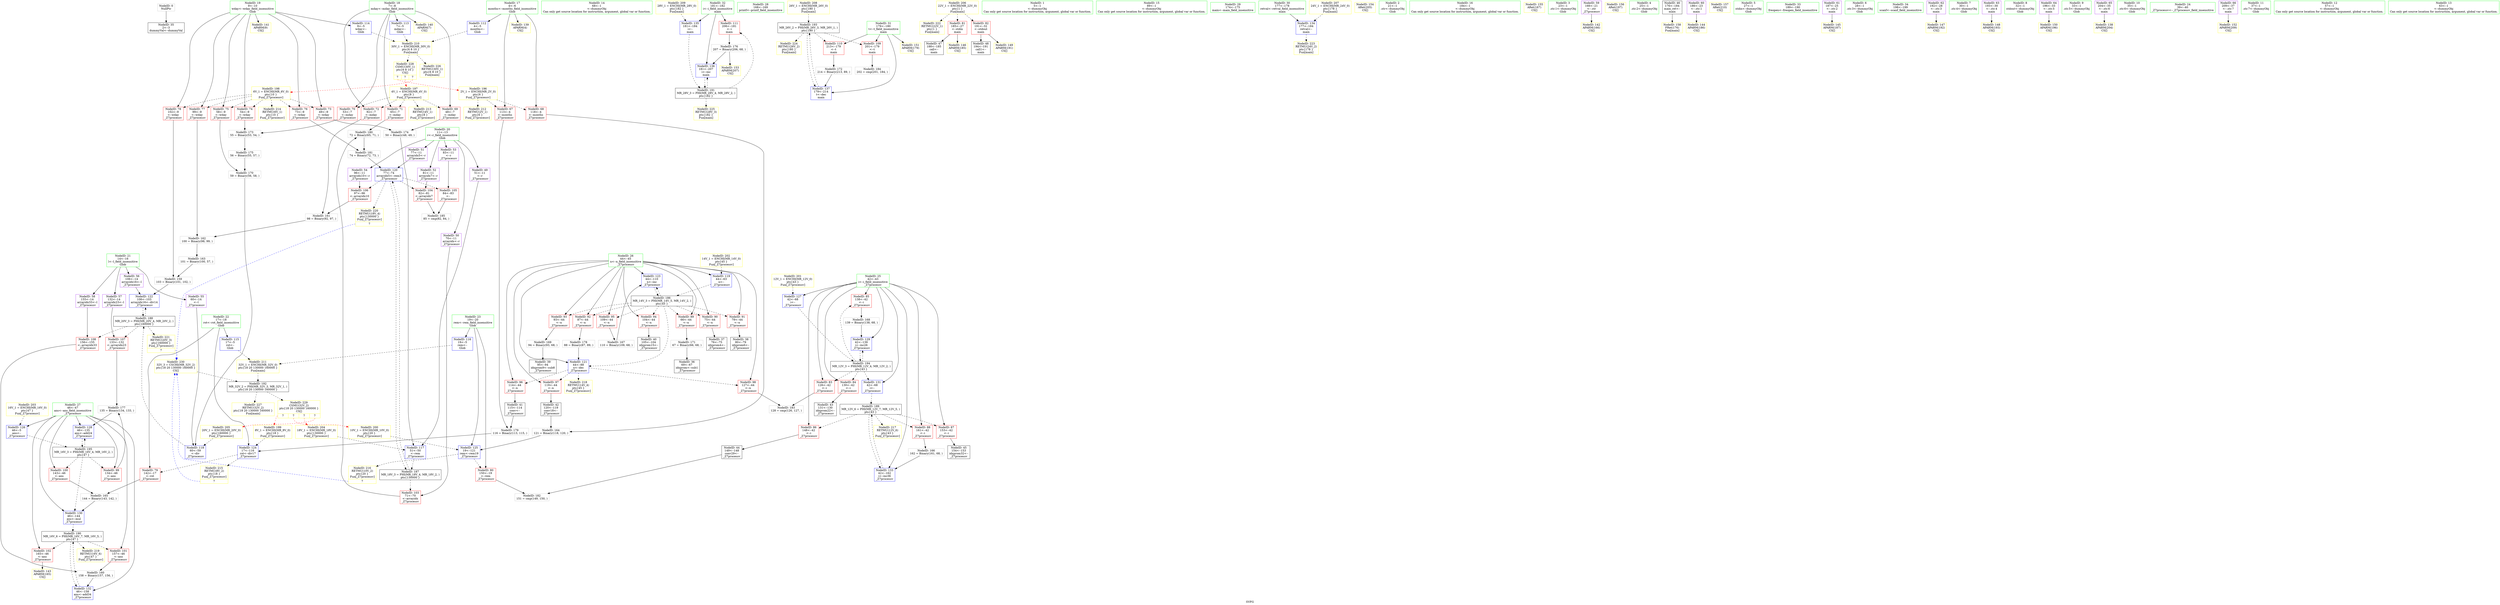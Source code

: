 digraph "SVFG" {
	label="SVFG";

	Node0x56177e58b980 [shape=record,color=grey,label="{NodeID: 0\nNullPtr}"];
	Node0x56177e58b980 -> Node0x56177e5a27a0[style=solid];
	Node0x56177e5acc30 [shape=record,color=grey,label="{NodeID: 180\n72 = Binary(65, 71, )\n}"];
	Node0x56177e5acc30 -> Node0x56177e5acdb0[style=solid];
	Node0x56177e5a3330 [shape=record,color=red,label="{NodeID: 97\n119\<--44\n\<--n\n_Z7processv\n}"];
	Node0x56177e5a3330 -> Node0x56177e5a2d80[style=solid];
	Node0x56177e5a13c0 [shape=record,color=green,label="{NodeID: 14\n68\<--1\n\<--dummyObj\nCan only get source location for instruction, argument, global var or function.}"];
	Node0x56177e5a77f0 [shape=record,color=black,label="{NodeID: 194\nMR_12V_3 = PHI(MR_12V_4, MR_12V_2, )\npts\{43 \}\n}"];
	Node0x56177e5a77f0 -> Node0x56177e5a5ef0[style=dashed];
	Node0x56177e5a77f0 -> Node0x56177e5a5fc0[style=dashed];
	Node0x56177e5a77f0 -> Node0x56177e5a6090[style=dashed];
	Node0x56177e5a77f0 -> Node0x56177e5a9560[style=dashed];
	Node0x56177e5a77f0 -> Node0x56177e5a9700[style=dashed];
	Node0x56177e5a3e90 [shape=record,color=red,label="{NodeID: 111\n206\<--181\n\<--i\nmain\n}"];
	Node0x56177e5a3e90 -> Node0x56177e5ac630[style=solid];
	Node0x56177e5a2130 [shape=record,color=green,label="{NodeID: 28\n168\<--169\nprintf\<--printf_field_insensitive\n}"];
	Node0x56177e5b9190 [shape=record,color=yellow,style=double,label="{NodeID: 208\n26V_1 = ENCHI(MR_26V_0)\npts\{180 \}\nFun[main]}"];
	Node0x56177e5b9190 -> Node0x56177e5a72f0[style=dashed];
	Node0x56177e5a9220 [shape=record,color=blue,label="{NodeID: 125\n19\<--121\nrem\<--rem19\n_Z7processv\n}"];
	Node0x56177e5a9220 -> Node0x56177e5a5c80[style=dashed];
	Node0x56177e5a9220 -> Node0x56177e5ba330[style=dashed];
	Node0x56177e5a2d80 [shape=record,color=black,label="{NodeID: 42\n120\<--119\nconv18\<--\n_Z7processv\n}"];
	Node0x56177e5a2d80 -> Node0x56177e5ab430[style=solid];
	Node0x56177e5ba870 [shape=record,color=yellow,style=double,label="{NodeID: 222\nRETMU(22V_1)\npts\{1 \}\nFun[main]}"];
	Node0x56177e5a9d80 [shape=record,color=yellow,style=double,label="{NodeID: 139\nAPARM(4)\nCS[]}"];
	Node0x56177e5a4900 [shape=record,color=purple,label="{NodeID: 56\n106\<--14\narrayidx16\<--l\n_Z7processv\n}"];
	Node0x56177e5a4900 -> Node0x56177e5a8fb0[style=solid];
	Node0x56177e5aa8e0 [shape=record,color=yellow,style=double,label="{NodeID: 153\nAPARM(207)\nCS[]}"];
	Node0x56177e5a5460 [shape=record,color=red,label="{NodeID: 70\n53\<--7\n\<--mday\n_Z7processv\n}"];
	Node0x56177e5a5460 -> Node0x56177e5ac1b0[style=solid];
	Node0x56177e5ab8b0 [shape=record,color=grey,label="{NodeID: 167\n110 = Binary(109, 68, )\n}"];
	Node0x56177e5ab8b0 -> Node0x56177e5a9080[style=solid];
	Node0x56177e5a5fc0 [shape=record,color=red,label="{NodeID: 84\n130\<--42\n\<--i\n_Z7processv\n}"];
	Node0x56177e5a5fc0 -> Node0x56177e5a2e50[style=solid];
	Node0x56177e5a0140 [shape=record,color=green,label="{NodeID: 1\n5\<--1\n\<--dummyObj\nCan only get source location for instruction, argument, global var or function.}"];
	Node0x56177e5acdb0 [shape=record,color=grey,label="{NodeID: 181\n74 = Binary(72, 73, )\n}"];
	Node0x56177e5acdb0 -> Node0x56177e5a8e10[style=solid];
	Node0x56177e5a3400 [shape=record,color=red,label="{NodeID: 98\n127\<--44\n\<--n\n_Z7processv\n}"];
	Node0x56177e5a3400 -> Node0x56177e5ad0b0[style=solid];
	Node0x56177e5a14c0 [shape=record,color=green,label="{NodeID: 15\n89\<--1\n\<--dummyObj\nCan only get source location for instruction, argument, global var or function.}"];
	Node0x56177e5b7830 [shape=record,color=black,label="{NodeID: 195\nMR_16V_3 = PHI(MR_16V_4, MR_16V_2, )\npts\{47 \}\n}"];
	Node0x56177e5b7830 -> Node0x56177e5a34d0[style=dashed];
	Node0x56177e5b7830 -> Node0x56177e5a35a0[style=dashed];
	Node0x56177e5b7830 -> Node0x56177e5a9490[style=dashed];
	Node0x56177e5b7830 -> Node0x56177e5a9630[style=dashed];
	Node0x56177e5a3f60 [shape=record,color=blue,label="{NodeID: 112\n4\<--5\nmonths\<--\nGlob }"];
	Node0x56177e5a3f60 -> Node0x56177e5b9350[style=dashed];
	Node0x56177e5a2230 [shape=record,color=green,label="{NodeID: 29\n174\<--175\nmain\<--main_field_insensitive\n}"];
	Node0x56177e5b9270 [shape=record,color=yellow,style=double,label="{NodeID: 209\n28V_1 = ENCHI(MR_28V_0)\npts\{182 \}\nFun[main]}"];
	Node0x56177e5b9270 -> Node0x56177e5a9a40[style=dashed];
	Node0x56177e5a92f0 [shape=record,color=blue,label="{NodeID: 126\n46\<--5\nans\<--\n_Z7processv\n}"];
	Node0x56177e5a92f0 -> Node0x56177e5b7830[style=dashed];
	Node0x56177e5a2e50 [shape=record,color=black,label="{NodeID: 43\n131\<--130\nidxprom22\<--\n_Z7processv\n}"];
	Node0x56177e5ba980 [shape=record,color=yellow,style=double,label="{NodeID: 223\nRETMU(24V_2)\npts\{178 \}\nFun[main]}"];
	Node0x56177e5a9e50 [shape=record,color=yellow,style=double,label="{NodeID: 140\nAPARM(7)\nCS[]}"];
	Node0x56177e5a49d0 [shape=record,color=purple,label="{NodeID: 57\n132\<--14\narrayidx23\<--l\n_Z7processv\n}"];
	Node0x56177e5a49d0 -> Node0x56177e5a3b50[style=solid];
	Node0x56177e5aa9b0 [shape=record,color=yellow,style=double,label="{NodeID: 154\nARet(205)\nCS[]}"];
	Node0x56177e5a5530 [shape=record,color=red,label="{NodeID: 71\n65\<--7\n\<--mday\n_Z7processv\n}"];
	Node0x56177e5a5530 -> Node0x56177e5acc30[style=solid];
	Node0x56177e5aba30 [shape=record,color=grey,label="{NodeID: 168\n139 = Binary(138, 68, )\n}"];
	Node0x56177e5aba30 -> Node0x56177e5a9560[style=solid];
	Node0x56177e5a6090 [shape=record,color=red,label="{NodeID: 85\n138\<--42\n\<--i\n_Z7processv\n}"];
	Node0x56177e5a6090 -> Node0x56177e5aba30[style=solid];
	Node0x56177e5a01d0 [shape=record,color=green,label="{NodeID: 2\n21\<--1\n.str\<--dummyObj\nGlob }"];
	Node0x56177e5acf30 [shape=record,color=grey,label="{NodeID: 182\n151 = cmp(149, 150, )\n}"];
	Node0x56177e5a34d0 [shape=record,color=red,label="{NodeID: 99\n134\<--46\n\<--ans\n_Z7processv\n}"];
	Node0x56177e5a34d0 -> Node0x56177e5ac7b0[style=solid];
	Node0x56177e5a15c0 [shape=record,color=green,label="{NodeID: 16\n184\<--1\n\<--dummyObj\nCan only get source location for instruction, argument, global var or function.}"];
	Node0x56177e5b7d00 [shape=record,color=yellow,style=double,label="{NodeID: 196\n2V_1 = ENCHI(MR_2V_0)\npts\{6 \}\nFun[_Z7processv]}"];
	Node0x56177e5b7d00 -> Node0x56177e5a51f0[style=dashed];
	Node0x56177e5b7d00 -> Node0x56177e5a52c0[style=dashed];
	Node0x56177e5b7d00 -> Node0x56177e5b9570[style=dashed];
	Node0x56177e5a4060 [shape=record,color=blue,label="{NodeID: 113\n7\<--5\nmday\<--\nGlob }"];
	Node0x56177e5a4060 -> Node0x56177e5b9350[style=dashed];
	Node0x56177e5a2330 [shape=record,color=green,label="{NodeID: 30\n177\<--178\nretval\<--retval_field_insensitive\nmain\n}"];
	Node0x56177e5a2330 -> Node0x56177e5a9970[style=solid];
	Node0x56177e5b9350 [shape=record,color=yellow,style=double,label="{NodeID: 210\n30V_1 = ENCHI(MR_30V_0)\npts\{6 8 10 \}\nFun[main]}"];
	Node0x56177e5b9350 -> Node0x56177e5bac20[style=dashed];
	Node0x56177e5b9350 -> Node0x56177e5bae40[style=dashed];
	Node0x56177e5a93c0 [shape=record,color=blue,label="{NodeID: 127\n42\<--68\ni\<--\n_Z7processv\n}"];
	Node0x56177e5a93c0 -> Node0x56177e5a77f0[style=dashed];
	Node0x56177e5a2f20 [shape=record,color=black,label="{NodeID: 44\n149\<--148\nconv29\<--\n_Z7processv\n}"];
	Node0x56177e5a2f20 -> Node0x56177e5acf30[style=solid];
	Node0x56177e5baa60 [shape=record,color=yellow,style=double,label="{NodeID: 224\nRETMU(26V_2)\npts\{180 \}\nFun[main]}"];
	Node0x56177e5a9f20 [shape=record,color=yellow,style=double,label="{NodeID: 141\nAPARM(9)\nCS[]}"];
	Node0x56177e5a4aa0 [shape=record,color=purple,label="{NodeID: 58\n155\<--14\narrayidx33\<--l\n_Z7processv\n}"];
	Node0x56177e5a4aa0 -> Node0x56177e5a3c20[style=solid];
	Node0x56177e5aaa40 [shape=record,color=yellow,style=double,label="{NodeID: 155\nARet(167)\nCS[]}"];
	Node0x56177e5a5600 [shape=record,color=red,label="{NodeID: 72\n92\<--7\n\<--mday\n_Z7processv\n}"];
	Node0x56177e5a5600 -> Node0x56177e5aafb0[style=solid];
	Node0x56177e5abbb0 [shape=record,color=grey,label="{NodeID: 169\n94 = Binary(93, 68, )\n}"];
	Node0x56177e5abbb0 -> Node0x56177e5a2b10[style=solid];
	Node0x56177e5a6160 [shape=record,color=red,label="{NodeID: 86\n148\<--42\n\<--i\n_Z7processv\n}"];
	Node0x56177e5a6160 -> Node0x56177e5a2f20[style=solid];
	Node0x56177e5a0480 [shape=record,color=green,label="{NodeID: 3\n23\<--1\n.str.1\<--dummyObj\nGlob }"];
	Node0x56177e5ad0b0 [shape=record,color=grey,label="{NodeID: 183\n128 = cmp(126, 127, )\n}"];
	Node0x56177e5a35a0 [shape=record,color=red,label="{NodeID: 100\n143\<--46\n\<--ans\n_Z7processv\n}"];
	Node0x56177e5a35a0 -> Node0x56177e5ab5b0[style=solid];
	Node0x56177e5a16c0 [shape=record,color=green,label="{NodeID: 17\n4\<--6\nmonths\<--months_field_insensitive\nGlob }"];
	Node0x56177e5a16c0 -> Node0x56177e5a51f0[style=solid];
	Node0x56177e5a16c0 -> Node0x56177e5a52c0[style=solid];
	Node0x56177e5a16c0 -> Node0x56177e5a3f60[style=solid];
	Node0x56177e5a16c0 -> Node0x56177e5a9d80[style=solid];
	Node0x56177e5b87c0 [shape=record,color=yellow,style=double,label="{NodeID: 197\n4V_1 = ENCHI(MR_4V_0)\npts\{8 \}\nFun[_Z7processv]}"];
	Node0x56177e5b87c0 -> Node0x56177e5a5390[style=dashed];
	Node0x56177e5b87c0 -> Node0x56177e5a5460[style=dashed];
	Node0x56177e5b87c0 -> Node0x56177e5a5530[style=dashed];
	Node0x56177e5b87c0 -> Node0x56177e5a5600[style=dashed];
	Node0x56177e5b87c0 -> Node0x56177e5ba090[style=dashed];
	Node0x56177e5a4160 [shape=record,color=blue,label="{NodeID: 114\n9\<--5\nwday\<--\nGlob }"];
	Node0x56177e5a4160 -> Node0x56177e5b9350[style=dashed];
	Node0x56177e5a2400 [shape=record,color=green,label="{NodeID: 31\n179\<--180\nt\<--t_field_insensitive\nmain\n}"];
	Node0x56177e5a2400 -> Node0x56177e5a3cf0[style=solid];
	Node0x56177e5a2400 -> Node0x56177e5a3dc0[style=solid];
	Node0x56177e5a2400 -> Node0x56177e5a9be0[style=solid];
	Node0x56177e5a2400 -> Node0x56177e5aa740[style=solid];
	Node0x56177e5b9430 [shape=record,color=yellow,style=double,label="{NodeID: 211\n32V_1 = ENCHI(MR_32V_0)\npts\{18 20 130000 160000 \}\nFun[main]}"];
	Node0x56177e5b9430 -> Node0x56177e5a6d90[style=dashed];
	Node0x56177e5a9490 [shape=record,color=blue,label="{NodeID: 128\n46\<--135\nans\<--add24\n_Z7processv\n}"];
	Node0x56177e5a9490 -> Node0x56177e5b7830[style=dashed];
	Node0x56177e5a2ff0 [shape=record,color=black,label="{NodeID: 45\n154\<--153\nidxprom32\<--\n_Z7processv\n}"];
	Node0x56177e5bab40 [shape=record,color=yellow,style=double,label="{NodeID: 225\nRETMU(28V_3)\npts\{182 \}\nFun[main]}"];
	Node0x56177e5a9ff0 [shape=record,color=yellow,style=double,label="{NodeID: 142\nAPARM(166)\nCS[]}"];
	Node0x56177e5a4b70 [shape=record,color=purple,label="{NodeID: 59\n166\<--21\n\<--.str\n_Z7processv\n}"];
	Node0x56177e5a4b70 -> Node0x56177e5a9ff0[style=solid];
	Node0x56177e5aaad0 [shape=record,color=yellow,style=double,label="{NodeID: 156\nARet(197)\nCS[]}"];
	Node0x56177e5a56d0 [shape=record,color=red,label="{NodeID: 73\n49\<--9\n\<--wday\n_Z7processv\n}"];
	Node0x56177e5a56d0 -> Node0x56177e5ac330[style=solid];
	Node0x56177e5abd30 [shape=record,color=grey,label="{NodeID: 170\n59 = Binary(56, 58, )\n}"];
	Node0x56177e5abd30 -> Node0x56177e5a8c70[style=solid];
	Node0x56177e5a6230 [shape=record,color=red,label="{NodeID: 87\n153\<--42\n\<--i\n_Z7processv\n}"];
	Node0x56177e5a6230 -> Node0x56177e5a2ff0[style=solid];
	Node0x56177e5a0510 [shape=record,color=green,label="{NodeID: 4\n25\<--1\n.str.2\<--dummyObj\nGlob }"];
	Node0x56177e5ad230 [shape=record,color=grey,label="{NodeID: 184\n202 = cmp(201, 184, )\n}"];
	Node0x56177e5a3670 [shape=record,color=red,label="{NodeID: 101\n157\<--46\n\<--ans\n_Z7processv\n}"];
	Node0x56177e5a3670 -> Node0x56177e5aae30[style=solid];
	Node0x56177e5a17c0 [shape=record,color=green,label="{NodeID: 18\n7\<--8\nmday\<--mday_field_insensitive\nGlob }"];
	Node0x56177e5a17c0 -> Node0x56177e5a5390[style=solid];
	Node0x56177e5a17c0 -> Node0x56177e5a5460[style=solid];
	Node0x56177e5a17c0 -> Node0x56177e5a5530[style=solid];
	Node0x56177e5a17c0 -> Node0x56177e5a5600[style=solid];
	Node0x56177e5a17c0 -> Node0x56177e5a4060[style=solid];
	Node0x56177e5a17c0 -> Node0x56177e5a9e50[style=solid];
	Node0x56177e5b88a0 [shape=record,color=yellow,style=double,label="{NodeID: 198\n6V_1 = ENCHI(MR_6V_0)\npts\{10 \}\nFun[_Z7processv]}"];
	Node0x56177e5b88a0 -> Node0x56177e5a56d0[style=dashed];
	Node0x56177e5b88a0 -> Node0x56177e5a57a0[style=dashed];
	Node0x56177e5b88a0 -> Node0x56177e5a5870[style=dashed];
	Node0x56177e5b88a0 -> Node0x56177e5a5940[style=dashed];
	Node0x56177e5b88a0 -> Node0x56177e5a5a10[style=dashed];
	Node0x56177e5b88a0 -> Node0x56177e5a5ae0[style=dashed];
	Node0x56177e5b88a0 -> Node0x56177e5ba170[style=dashed];
	Node0x56177e5a89a0 [shape=record,color=blue,label="{NodeID: 115\n17\<--5\nrot\<--\nGlob }"];
	Node0x56177e5a89a0 -> Node0x56177e5b9430[style=dashed];
	Node0x56177e5a24d0 [shape=record,color=green,label="{NodeID: 32\n181\<--182\ni\<--i_field_insensitive\nmain\n}"];
	Node0x56177e5a24d0 -> Node0x56177e5a3e90[style=solid];
	Node0x56177e5a24d0 -> Node0x56177e5a9a40[style=solid];
	Node0x56177e5a24d0 -> Node0x56177e5a9b10[style=solid];
	Node0x56177e5b9570 [shape=record,color=yellow,style=double,label="{NodeID: 212\nRETMU(2V_1)\npts\{6 \}\nFun[_Z7processv]}"];
	Node0x56177e5a9560 [shape=record,color=blue,label="{NodeID: 129\n42\<--139\ni\<--inc26\n_Z7processv\n}"];
	Node0x56177e5a9560 -> Node0x56177e5a77f0[style=dashed];
	Node0x56177e5a30c0 [shape=record,color=black,label="{NodeID: 46\n176\<--184\nmain_ret\<--\nmain\n}"];
	Node0x56177e5a30c0 -> Node0x56177e5aabf0[style=solid];
	Node0x56177e5bac20 [shape=record,color=yellow,style=double,label="{NodeID: 226\nRETMU(30V_1)\npts\{6 8 10 \}\nFun[main]}"];
	Node0x56177e5aa0c0 [shape=record,color=yellow,style=double,label="{NodeID: 143\nAPARM(165)\nCS[]}"];
	Node0x56177e5a4c40 [shape=record,color=purple,label="{NodeID: 60\n186\<--23\n\<--.str.1\nmain\n}"];
	Node0x56177e5a4c40 -> Node0x56177e5aa190[style=solid];
	Node0x56177e5aab60 [shape=record,color=yellow,style=double,label="{NodeID: 157\nARet(210)\nCS[]}"];
	Node0x56177e5a57a0 [shape=record,color=red,label="{NodeID: 74\n54\<--9\n\<--wday\n_Z7processv\n}"];
	Node0x56177e5a57a0 -> Node0x56177e5ac1b0[style=solid];
	Node0x56177e5abeb0 [shape=record,color=grey,label="{NodeID: 171\n67 = Binary(66, 68, )\n}"];
	Node0x56177e5abeb0 -> Node0x56177e5a28a0[style=solid];
	Node0x56177e5a6300 [shape=record,color=red,label="{NodeID: 88\n161\<--42\n\<--i\n_Z7processv\n}"];
	Node0x56177e5a6300 -> Node0x56177e5ab730[style=solid];
	Node0x56177e5a05a0 [shape=record,color=green,label="{NodeID: 5\n27\<--1\nstdin\<--dummyObj\nGlob }"];
	Node0x56177e5ad3b0 [shape=record,color=grey,label="{NodeID: 185\n85 = cmp(82, 84, )\n}"];
	Node0x56177e5a3740 [shape=record,color=red,label="{NodeID: 102\n165\<--46\n\<--ans\n_Z7processv\n}"];
	Node0x56177e5a3740 -> Node0x56177e5aa0c0[style=solid];
	Node0x56177e5a18c0 [shape=record,color=green,label="{NodeID: 19\n9\<--10\nwday\<--wday_field_insensitive\nGlob }"];
	Node0x56177e5a18c0 -> Node0x56177e5a56d0[style=solid];
	Node0x56177e5a18c0 -> Node0x56177e5a57a0[style=solid];
	Node0x56177e5a18c0 -> Node0x56177e5a5870[style=solid];
	Node0x56177e5a18c0 -> Node0x56177e5a5940[style=solid];
	Node0x56177e5a18c0 -> Node0x56177e5a5a10[style=solid];
	Node0x56177e5a18c0 -> Node0x56177e5a5ae0[style=solid];
	Node0x56177e5a18c0 -> Node0x56177e5a4160[style=solid];
	Node0x56177e5a18c0 -> Node0x56177e5a9f20[style=solid];
	Node0x56177e5b8980 [shape=record,color=yellow,style=double,label="{NodeID: 199\n8V_1 = ENCHI(MR_8V_0)\npts\{18 \}\nFun[_Z7processv]}"];
	Node0x56177e5b8980 -> Node0x56177e5a9150[style=dashed];
	Node0x56177e5a8aa0 [shape=record,color=blue,label="{NodeID: 116\n19\<--5\nrem\<--\nGlob }"];
	Node0x56177e5a8aa0 -> Node0x56177e5b9430[style=dashed];
	Node0x56177e5a25a0 [shape=record,color=green,label="{NodeID: 33\n189\<--190\nfreopen\<--freopen_field_insensitive\n}"];
	Node0x56177e5ba090 [shape=record,color=yellow,style=double,label="{NodeID: 213\nRETMU(4V_1)\npts\{8 \}\nFun[_Z7processv]}"];
	Node0x56177e5a9630 [shape=record,color=blue,label="{NodeID: 130\n46\<--144\nans\<--mul\n_Z7processv\n}"];
	Node0x56177e5a9630 -> Node0x56177e5b4e20[style=dashed];
	Node0x56177e5a3190 [shape=record,color=black,label="{NodeID: 47\n188\<--185\ncall\<--\nmain\n}"];
	Node0x56177e5bad00 [shape=record,color=yellow,style=double,label="{NodeID: 227\nRETMU(32V_2)\npts\{18 20 130000 160000 \}\nFun[main]}"];
	Node0x56177e5aa190 [shape=record,color=yellow,style=double,label="{NodeID: 144\nAPARM(186)\nCS[]}"];
	Node0x56177e5a4d10 [shape=record,color=purple,label="{NodeID: 61\n187\<--25\n\<--.str.2\nmain\n}"];
	Node0x56177e5a4d10 -> Node0x56177e5aa260[style=solid];
	Node0x56177e5aabf0 [shape=record,color=yellow,style=double,label="{NodeID: 158\nFRet(176)\nFun[main]}"];
	Node0x56177e5a5870 [shape=record,color=red,label="{NodeID: 75\n58\<--9\n\<--wday\n_Z7processv\n}"];
	Node0x56177e5a5870 -> Node0x56177e5abd30[style=solid];
	Node0x56177e5ac030 [shape=record,color=grey,label="{NodeID: 172\n214 = Binary(213, 89, )\n}"];
	Node0x56177e5ac030 -> Node0x56177e5a9be0[style=solid];
	Node0x56177e5a63d0 [shape=record,color=red,label="{NodeID: 89\n66\<--44\n\<--n\n_Z7processv\n}"];
	Node0x56177e5a63d0 -> Node0x56177e5abeb0[style=solid];
	Node0x56177e5a0630 [shape=record,color=green,label="{NodeID: 6\n28\<--1\n.str.3\<--dummyObj\nGlob }"];
	Node0x56177e5b3a20 [shape=record,color=black,label="{NodeID: 186\nMR_14V_3 = PHI(MR_14V_5, MR_14V_2, )\npts\{45 \}\n}"];
	Node0x56177e5b3a20 -> Node0x56177e5a63d0[style=dashed];
	Node0x56177e5b3a20 -> Node0x56177e5a64a0[style=dashed];
	Node0x56177e5b3a20 -> Node0x56177e5a6570[style=dashed];
	Node0x56177e5b3a20 -> Node0x56177e5a6640[style=dashed];
	Node0x56177e5b3a20 -> Node0x56177e5a6710[style=dashed];
	Node0x56177e5b3a20 -> Node0x56177e5a67e0[style=dashed];
	Node0x56177e5b3a20 -> Node0x56177e5a68b0[style=dashed];
	Node0x56177e5b3a20 -> Node0x56177e5a8ee0[style=dashed];
	Node0x56177e5b3a20 -> Node0x56177e5a9080[style=dashed];
	Node0x56177e5a3810 [shape=record,color=red,label="{NodeID: 103\n71\<--70\n\<--arrayidx\n_Z7processv\n}"];
	Node0x56177e5a3810 -> Node0x56177e5acc30[style=solid];
	Node0x56177e5a19c0 [shape=record,color=green,label="{NodeID: 20\n11\<--13\nr\<--r_field_insensitive\nGlob }"];
	Node0x56177e5a19c0 -> Node0x56177e5a4350[style=solid];
	Node0x56177e5a19c0 -> Node0x56177e5a4420[style=solid];
	Node0x56177e5a19c0 -> Node0x56177e5a44f0[style=solid];
	Node0x56177e5a19c0 -> Node0x56177e5a45c0[style=solid];
	Node0x56177e5a19c0 -> Node0x56177e5a4690[style=solid];
	Node0x56177e5a19c0 -> Node0x56177e5a4760[style=solid];
	Node0x56177e5b8a60 [shape=record,color=yellow,style=double,label="{NodeID: 200\n10V_1 = ENCHI(MR_10V_0)\npts\{20 \}\nFun[_Z7processv]}"];
	Node0x56177e5b8a60 -> Node0x56177e5a9220[style=dashed];
	Node0x56177e5a8ba0 [shape=record,color=blue,label="{NodeID: 117\n51\<--50\n\<--rem\n_Z7processv\n}"];
	Node0x56177e5a8ba0 -> Node0x56177e5b3f20[style=dashed];
	Node0x56177e5a26a0 [shape=record,color=green,label="{NodeID: 34\n198\<--199\nscanf\<--scanf_field_insensitive\n}"];
	Node0x56177e5ba170 [shape=record,color=yellow,style=double,label="{NodeID: 214\nRETMU(6V_1)\npts\{10 \}\nFun[_Z7processv]}"];
	Node0x56177e5a9700 [shape=record,color=blue,label="{NodeID: 131\n42\<--68\ni\<--\n_Z7processv\n}"];
	Node0x56177e5a9700 -> Node0x56177e5b4920[style=dashed];
	Node0x56177e5a4280 [shape=record,color=black,label="{NodeID: 48\n194\<--191\ncall1\<--\nmain\n}"];
	Node0x56177e5bae40 [shape=record,color=yellow,style=double,label="{NodeID: 228\nCSMU(30V_1)\npts\{6 8 10 \}\nCS[]|{<s0>7|<s1>7|<s2>7}}"];
	Node0x56177e5bae40:s0 -> Node0x56177e5b7d00[style=dashed,color=red];
	Node0x56177e5bae40:s1 -> Node0x56177e5b87c0[style=dashed,color=red];
	Node0x56177e5bae40:s2 -> Node0x56177e5b88a0[style=dashed,color=red];
	Node0x56177e5aa260 [shape=record,color=yellow,style=double,label="{NodeID: 145\nAPARM(187)\nCS[]}"];
	Node0x56177e5a4de0 [shape=record,color=purple,label="{NodeID: 62\n192\<--28\n\<--.str.3\nmain\n}"];
	Node0x56177e5a4de0 -> Node0x56177e5aa400[style=solid];
	Node0x56177e5aacb0 [shape=record,color=grey,label="{NodeID: 159\n103 = Binary(101, 102, )\n}"];
	Node0x56177e5aacb0 -> Node0x56177e5a8fb0[style=solid];
	Node0x56177e5a5940 [shape=record,color=red,label="{NodeID: 76\n73\<--9\n\<--wday\n_Z7processv\n}"];
	Node0x56177e5a5940 -> Node0x56177e5acdb0[style=solid];
	Node0x56177e5ac1b0 [shape=record,color=grey,label="{NodeID: 173\n55 = Binary(53, 54, )\n}"];
	Node0x56177e5ac1b0 -> Node0x56177e5ac4b0[style=solid];
	Node0x56177e5a64a0 [shape=record,color=red,label="{NodeID: 90\n75\<--44\n\<--n\n_Z7processv\n}"];
	Node0x56177e5a64a0 -> Node0x56177e5a2970[style=solid];
	Node0x56177e5a0e70 [shape=record,color=green,label="{NodeID: 7\n30\<--1\n.str.4\<--dummyObj\nGlob }"];
	Node0x56177e5b3f20 [shape=record,color=black,label="{NodeID: 187\nMR_18V_3 = PHI(MR_18V_4, MR_18V_2, )\npts\{130000 \}\n}"];
	Node0x56177e5b3f20 -> Node0x56177e5a3810[style=dashed];
	Node0x56177e5b3f20 -> Node0x56177e5a8e10[style=dashed];
	Node0x56177e5a38e0 [shape=record,color=red,label="{NodeID: 104\n82\<--81\n\<--arrayidx7\n_Z7processv\n}"];
	Node0x56177e5a38e0 -> Node0x56177e5ad3b0[style=solid];
	Node0x56177e5a1ac0 [shape=record,color=green,label="{NodeID: 21\n14\<--16\nl\<--l_field_insensitive\nGlob }"];
	Node0x56177e5a1ac0 -> Node0x56177e5a4830[style=solid];
	Node0x56177e5a1ac0 -> Node0x56177e5a4900[style=solid];
	Node0x56177e5a1ac0 -> Node0x56177e5a49d0[style=solid];
	Node0x56177e5a1ac0 -> Node0x56177e5a4aa0[style=solid];
	Node0x56177e5b8b40 [shape=record,color=yellow,style=double,label="{NodeID: 201\n12V_1 = ENCHI(MR_12V_0)\npts\{43 \}\nFun[_Z7processv]}"];
	Node0x56177e5b8b40 -> Node0x56177e5a93c0[style=dashed];
	Node0x56177e5a8c70 [shape=record,color=blue,label="{NodeID: 118\n60\<--59\n\<--div\n_Z7processv\n}"];
	Node0x56177e5a8c70 -> Node0x56177e5b4420[style=dashed];
	Node0x56177e5a27a0 [shape=record,color=black,label="{NodeID: 35\n2\<--3\ndummyVal\<--dummyVal\n}"];
	Node0x56177e5ba250 [shape=record,color=yellow,style=double,label="{NodeID: 215\nRETMU(8V_2)\npts\{18 \}\nFun[_Z7processv]|{<s0>7}}"];
	Node0x56177e5ba250:s0 -> Node0x56177e5bb0e0[style=dashed,color=blue];
	Node0x56177e5a97d0 [shape=record,color=blue,label="{NodeID: 132\n46\<--158\nans\<--add34\n_Z7processv\n}"];
	Node0x56177e5a97d0 -> Node0x56177e5b4e20[style=dashed];
	Node0x56177e5a4350 [shape=record,color=purple,label="{NodeID: 49\n51\<--11\n\<--r\n_Z7processv\n}"];
	Node0x56177e5a4350 -> Node0x56177e5a8ba0[style=solid];
	Node0x56177e5bafa0 [shape=record,color=yellow,style=double,label="{NodeID: 229\nCSMU(32V_2)\npts\{18 20 130000 160000 \}\nCS[]|{<s0>7|<s1>7|<s2>7|<s3>7}}"];
	Node0x56177e5bafa0:s0 -> Node0x56177e5b8980[style=dashed,color=red];
	Node0x56177e5bafa0:s1 -> Node0x56177e5b8a60[style=dashed,color=red];
	Node0x56177e5bafa0:s2 -> Node0x56177e5b8de0[style=dashed,color=red];
	Node0x56177e5bafa0:s3 -> Node0x56177e5b8ec0[style=dashed,color=red];
	Node0x56177e5aa330 [shape=record,color=yellow,style=double,label="{NodeID: 146\nAPARM(185)\nCS[]}"];
	Node0x56177e5a4eb0 [shape=record,color=purple,label="{NodeID: 63\n193\<--30\n\<--.str.4\nmain\n}"];
	Node0x56177e5a4eb0 -> Node0x56177e5aa4d0[style=solid];
	Node0x56177e5aae30 [shape=record,color=grey,label="{NodeID: 160\n158 = Binary(157, 156, )\n}"];
	Node0x56177e5aae30 -> Node0x56177e5a97d0[style=solid];
	Node0x56177e5a5a10 [shape=record,color=red,label="{NodeID: 77\n99\<--9\n\<--wday\n_Z7processv\n}"];
	Node0x56177e5a5a10 -> Node0x56177e5ab130[style=solid];
	Node0x56177e5ac330 [shape=record,color=grey,label="{NodeID: 174\n50 = Binary(48, 49, )\n}"];
	Node0x56177e5ac330 -> Node0x56177e5a8ba0[style=solid];
	Node0x56177e5a6570 [shape=record,color=red,label="{NodeID: 91\n79\<--44\n\<--n\n_Z7processv\n}"];
	Node0x56177e5a6570 -> Node0x56177e5a2a40[style=solid];
	Node0x56177e5a0f00 [shape=record,color=green,label="{NodeID: 8\n32\<--1\nstdout\<--dummyObj\nGlob }"];
	Node0x56177e5b4420 [shape=record,color=black,label="{NodeID: 188\nMR_20V_3 = PHI(MR_20V_4, MR_20V_2, )\npts\{160000 \}\n}"];
	Node0x56177e5b4420 -> Node0x56177e5a3b50[style=dashed];
	Node0x56177e5b4420 -> Node0x56177e5a3c20[style=dashed];
	Node0x56177e5b4420 -> Node0x56177e5a8fb0[style=dashed];
	Node0x56177e5b4420 -> Node0x56177e5ba790[style=dashed];
	Node0x56177e5a39b0 [shape=record,color=red,label="{NodeID: 105\n84\<--83\n\<--\n_Z7processv\n}"];
	Node0x56177e5a39b0 -> Node0x56177e5ad3b0[style=solid];
	Node0x56177e5a1bc0 [shape=record,color=green,label="{NodeID: 22\n17\<--18\nrot\<--rot_field_insensitive\nGlob }"];
	Node0x56177e5a1bc0 -> Node0x56177e5a5bb0[style=solid];
	Node0x56177e5a1bc0 -> Node0x56177e5a89a0[style=solid];
	Node0x56177e5a1bc0 -> Node0x56177e5a9150[style=solid];
	Node0x56177e5b8c20 [shape=record,color=yellow,style=double,label="{NodeID: 202\n14V_1 = ENCHI(MR_14V_0)\npts\{45 \}\nFun[_Z7processv]}"];
	Node0x56177e5b8c20 -> Node0x56177e5a8d40[style=dashed];
	Node0x56177e5a8d40 [shape=record,color=blue,label="{NodeID: 119\n44\<--63\nn\<--\n_Z7processv\n}"];
	Node0x56177e5a8d40 -> Node0x56177e5b3a20[style=dashed];
	Node0x56177e5a28a0 [shape=record,color=black,label="{NodeID: 36\n69\<--67\nidxprom\<--sub1\n_Z7processv\n}"];
	Node0x56177e5ba330 [shape=record,color=yellow,style=double,label="{NodeID: 216\nRETMU(10V_2)\npts\{20 \}\nFun[_Z7processv]|{<s0>7}}"];
	Node0x56177e5ba330:s0 -> Node0x56177e5bb0e0[style=dashed,color=blue];
	Node0x56177e5a98a0 [shape=record,color=blue,label="{NodeID: 133\n42\<--162\ni\<--inc36\n_Z7processv\n}"];
	Node0x56177e5a98a0 -> Node0x56177e5b4920[style=dashed];
	Node0x56177e5a4420 [shape=record,color=purple,label="{NodeID: 50\n70\<--11\narrayidx\<--r\n_Z7processv\n}"];
	Node0x56177e5a4420 -> Node0x56177e5a3810[style=solid];
	Node0x56177e5bb0e0 [shape=record,color=yellow,style=double,label="{NodeID: 230\n32V_3 = CSCHI(MR_32V_2)\npts\{18 20 130000 160000 \}\nCS[]}"];
	Node0x56177e5bb0e0 -> Node0x56177e5a6d90[style=dashed];
	Node0x56177e5aa400 [shape=record,color=yellow,style=double,label="{NodeID: 147\nAPARM(192)\nCS[]}"];
	Node0x56177e5a4f80 [shape=record,color=purple,label="{NodeID: 64\n196\<--33\n\<--.str.5\nmain\n}"];
	Node0x56177e5a4f80 -> Node0x56177e5aa670[style=solid];
	Node0x56177e5aafb0 [shape=record,color=grey,label="{NodeID: 161\n98 = Binary(92, 97, )\n}"];
	Node0x56177e5aafb0 -> Node0x56177e5ab130[style=solid];
	Node0x56177e5a5ae0 [shape=record,color=red,label="{NodeID: 78\n102\<--9\n\<--wday\n_Z7processv\n}"];
	Node0x56177e5a5ae0 -> Node0x56177e5aacb0[style=solid];
	Node0x56177e5ac4b0 [shape=record,color=grey,label="{NodeID: 175\n56 = Binary(55, 57, )\n}"];
	Node0x56177e5ac4b0 -> Node0x56177e5abd30[style=solid];
	Node0x56177e5a6640 [shape=record,color=red,label="{NodeID: 92\n87\<--44\n\<--n\n_Z7processv\n}"];
	Node0x56177e5a6640 -> Node0x56177e5ac930[style=solid];
	Node0x56177e5a0fc0 [shape=record,color=green,label="{NodeID: 9\n33\<--1\n.str.5\<--dummyObj\nGlob }"];
	Node0x56177e5b4920 [shape=record,color=black,label="{NodeID: 189\nMR_12V_6 = PHI(MR_12V_7, MR_12V_5, )\npts\{43 \}\n}"];
	Node0x56177e5b4920 -> Node0x56177e5a6160[style=dashed];
	Node0x56177e5b4920 -> Node0x56177e5a6230[style=dashed];
	Node0x56177e5b4920 -> Node0x56177e5a6300[style=dashed];
	Node0x56177e5b4920 -> Node0x56177e5a98a0[style=dashed];
	Node0x56177e5b4920 -> Node0x56177e5ba410[style=dashed];
	Node0x56177e5a3a80 [shape=record,color=red,label="{NodeID: 106\n97\<--96\n\<--arrayidx10\n_Z7processv\n}"];
	Node0x56177e5a3a80 -> Node0x56177e5aafb0[style=solid];
	Node0x56177e5a1cc0 [shape=record,color=green,label="{NodeID: 23\n19\<--20\nrem\<--rem_field_insensitive\nGlob }"];
	Node0x56177e5a1cc0 -> Node0x56177e5a5c80[style=solid];
	Node0x56177e5a1cc0 -> Node0x56177e5a8aa0[style=solid];
	Node0x56177e5a1cc0 -> Node0x56177e5a9220[style=solid];
	Node0x56177e5b8d00 [shape=record,color=yellow,style=double,label="{NodeID: 203\n16V_1 = ENCHI(MR_16V_0)\npts\{47 \}\nFun[_Z7processv]}"];
	Node0x56177e5b8d00 -> Node0x56177e5a92f0[style=dashed];
	Node0x56177e5a8e10 [shape=record,color=blue,label="{NodeID: 120\n77\<--74\narrayidx5\<--rem3\n_Z7processv\n}"];
	Node0x56177e5a8e10 -> Node0x56177e5a38e0[style=dashed];
	Node0x56177e5a8e10 -> Node0x56177e5a39b0[style=dashed];
	Node0x56177e5a8e10 -> Node0x56177e5a3a80[style=dashed];
	Node0x56177e5a8e10 -> Node0x56177e5b3f20[style=dashed];
	Node0x56177e5a8e10 -> Node0x56177e5ba6b0[style=dashed];
	Node0x56177e5a2970 [shape=record,color=black,label="{NodeID: 37\n76\<--75\nidxprom4\<--\n_Z7processv\n}"];
	Node0x56177e5ba410 [shape=record,color=yellow,style=double,label="{NodeID: 217\nRETMU(12V_6)\npts\{43 \}\nFun[_Z7processv]}"];
	Node0x56177e5a9970 [shape=record,color=blue,label="{NodeID: 134\n177\<--184\nretval\<--\nmain\n}"];
	Node0x56177e5a9970 -> Node0x56177e5ba980[style=dashed];
	Node0x56177e5a44f0 [shape=record,color=purple,label="{NodeID: 51\n77\<--11\narrayidx5\<--r\n_Z7processv\n}"];
	Node0x56177e5a44f0 -> Node0x56177e5a8e10[style=solid];
	Node0x56177e5aa4d0 [shape=record,color=yellow,style=double,label="{NodeID: 148\nAPARM(193)\nCS[]}"];
	Node0x56177e5a5050 [shape=record,color=purple,label="{NodeID: 65\n204\<--35\n\<--.str.6\nmain\n}"];
	Node0x56177e5a5050 -> Node0x56177e5a9cb0[style=solid];
	Node0x56177e5ab130 [shape=record,color=grey,label="{NodeID: 162\n100 = Binary(98, 99, )\n}"];
	Node0x56177e5ab130 -> Node0x56177e5ab2b0[style=solid];
	Node0x56177e5a5bb0 [shape=record,color=red,label="{NodeID: 79\n142\<--17\n\<--rot\n_Z7processv\n}"];
	Node0x56177e5a5bb0 -> Node0x56177e5ab5b0[style=solid];
	Node0x56177e5ac630 [shape=record,color=grey,label="{NodeID: 176\n207 = Binary(206, 68, )\n}"];
	Node0x56177e5ac630 -> Node0x56177e5a9b10[style=solid];
	Node0x56177e5ac630 -> Node0x56177e5aa8e0[style=solid];
	Node0x56177e5a6710 [shape=record,color=red,label="{NodeID: 93\n93\<--44\n\<--n\n_Z7processv\n}"];
	Node0x56177e5a6710 -> Node0x56177e5abbb0[style=solid];
	Node0x56177e5a1080 [shape=record,color=green,label="{NodeID: 10\n35\<--1\n.str.6\<--dummyObj\nGlob }"];
	Node0x56177e5b4e20 [shape=record,color=black,label="{NodeID: 190\nMR_16V_6 = PHI(MR_16V_7, MR_16V_5, )\npts\{47 \}\n}"];
	Node0x56177e5b4e20 -> Node0x56177e5a3670[style=dashed];
	Node0x56177e5b4e20 -> Node0x56177e5a3740[style=dashed];
	Node0x56177e5b4e20 -> Node0x56177e5a97d0[style=dashed];
	Node0x56177e5b4e20 -> Node0x56177e5ba5d0[style=dashed];
	Node0x56177e5a3b50 [shape=record,color=red,label="{NodeID: 107\n133\<--132\n\<--arrayidx23\n_Z7processv\n}"];
	Node0x56177e5a3b50 -> Node0x56177e5ac7b0[style=solid];
	Node0x56177e5a1dc0 [shape=record,color=green,label="{NodeID: 24\n39\<--40\n_Z7processv\<--_Z7processv_field_insensitive\n}"];
	Node0x56177e5b8de0 [shape=record,color=yellow,style=double,label="{NodeID: 204\n18V_1 = ENCHI(MR_18V_0)\npts\{130000 \}\nFun[_Z7processv]}"];
	Node0x56177e5b8de0 -> Node0x56177e5a8ba0[style=dashed];
	Node0x56177e5a8ee0 [shape=record,color=blue,label="{NodeID: 121\n44\<--88\nn\<--dec\n_Z7processv\n}"];
	Node0x56177e5a8ee0 -> Node0x56177e5a3260[style=dashed];
	Node0x56177e5a8ee0 -> Node0x56177e5a3330[style=dashed];
	Node0x56177e5a8ee0 -> Node0x56177e5a3400[style=dashed];
	Node0x56177e5a8ee0 -> Node0x56177e5ba4f0[style=dashed];
	Node0x56177e5a2a40 [shape=record,color=black,label="{NodeID: 38\n80\<--79\nidxprom6\<--\n_Z7processv\n}"];
	Node0x56177e5ba4f0 [shape=record,color=yellow,style=double,label="{NodeID: 218\nRETMU(14V_4)\npts\{45 \}\nFun[_Z7processv]}"];
	Node0x56177e5a9a40 [shape=record,color=blue,label="{NodeID: 135\n181\<--184\ni\<--\nmain\n}"];
	Node0x56177e5a9a40 -> Node0x56177e5b5320[style=dashed];
	Node0x56177e5a45c0 [shape=record,color=purple,label="{NodeID: 52\n81\<--11\narrayidx7\<--r\n_Z7processv\n}"];
	Node0x56177e5a45c0 -> Node0x56177e5a38e0[style=solid];
	Node0x56177e5aa5a0 [shape=record,color=yellow,style=double,label="{NodeID: 149\nAPARM(191)\nCS[]}"];
	Node0x56177e5a5120 [shape=record,color=purple,label="{NodeID: 66\n209\<--37\n\<--.str.7\nmain\n}"];
	Node0x56177e5a5120 -> Node0x56177e5aa810[style=solid];
	Node0x56177e5ab2b0 [shape=record,color=grey,label="{NodeID: 163\n101 = Binary(100, 57, )\n}"];
	Node0x56177e5ab2b0 -> Node0x56177e5aacb0[style=solid];
	Node0x56177e5a5c80 [shape=record,color=red,label="{NodeID: 80\n150\<--19\n\<--rem\n_Z7processv\n}"];
	Node0x56177e5a5c80 -> Node0x56177e5acf30[style=solid];
	Node0x56177e5ac7b0 [shape=record,color=grey,label="{NodeID: 177\n135 = Binary(134, 133, )\n}"];
	Node0x56177e5ac7b0 -> Node0x56177e5a9490[style=solid];
	Node0x56177e5a67e0 [shape=record,color=red,label="{NodeID: 94\n104\<--44\n\<--n\n_Z7processv\n}"];
	Node0x56177e5a67e0 -> Node0x56177e5a2be0[style=solid];
	Node0x56177e5a1140 [shape=record,color=green,label="{NodeID: 11\n37\<--1\n.str.7\<--dummyObj\nGlob }"];
	Node0x56177e5b5320 [shape=record,color=black,label="{NodeID: 191\nMR_28V_3 = PHI(MR_28V_4, MR_28V_2, )\npts\{182 \}\n}"];
	Node0x56177e5b5320 -> Node0x56177e5a3e90[style=dashed];
	Node0x56177e5b5320 -> Node0x56177e5a9b10[style=dashed];
	Node0x56177e5b5320 -> Node0x56177e5bab40[style=dashed];
	Node0x56177e5a3c20 [shape=record,color=red,label="{NodeID: 108\n156\<--155\n\<--arrayidx33\n_Z7processv\n}"];
	Node0x56177e5a3c20 -> Node0x56177e5aae30[style=solid];
	Node0x56177e5a1ec0 [shape=record,color=green,label="{NodeID: 25\n42\<--43\ni\<--i_field_insensitive\n_Z7processv\n}"];
	Node0x56177e5a1ec0 -> Node0x56177e5a5ef0[style=solid];
	Node0x56177e5a1ec0 -> Node0x56177e5a5fc0[style=solid];
	Node0x56177e5a1ec0 -> Node0x56177e5a6090[style=solid];
	Node0x56177e5a1ec0 -> Node0x56177e5a6160[style=solid];
	Node0x56177e5a1ec0 -> Node0x56177e5a6230[style=solid];
	Node0x56177e5a1ec0 -> Node0x56177e5a6300[style=solid];
	Node0x56177e5a1ec0 -> Node0x56177e5a93c0[style=solid];
	Node0x56177e5a1ec0 -> Node0x56177e5a9560[style=solid];
	Node0x56177e5a1ec0 -> Node0x56177e5a9700[style=solid];
	Node0x56177e5a1ec0 -> Node0x56177e5a98a0[style=solid];
	Node0x56177e5b8ec0 [shape=record,color=yellow,style=double,label="{NodeID: 205\n20V_1 = ENCHI(MR_20V_0)\npts\{160000 \}\nFun[_Z7processv]}"];
	Node0x56177e5b8ec0 -> Node0x56177e5a8c70[style=dashed];
	Node0x56177e5a8fb0 [shape=record,color=blue,label="{NodeID: 122\n106\<--103\narrayidx16\<--div14\n_Z7processv\n}"];
	Node0x56177e5a8fb0 -> Node0x56177e5b4420[style=dashed];
	Node0x56177e5a2b10 [shape=record,color=black,label="{NodeID: 39\n95\<--94\nidxprom9\<--sub8\n_Z7processv\n}"];
	Node0x56177e5ba5d0 [shape=record,color=yellow,style=double,label="{NodeID: 219\nRETMU(16V_6)\npts\{47 \}\nFun[_Z7processv]}"];
	Node0x56177e5a9b10 [shape=record,color=blue,label="{NodeID: 136\n181\<--207\ni\<--inc\nmain\n}"];
	Node0x56177e5a9b10 -> Node0x56177e5b5320[style=dashed];
	Node0x56177e5a4690 [shape=record,color=purple,label="{NodeID: 53\n83\<--11\n\<--r\n_Z7processv\n}"];
	Node0x56177e5a4690 -> Node0x56177e5a39b0[style=solid];
	Node0x56177e5aa670 [shape=record,color=yellow,style=double,label="{NodeID: 150\nAPARM(196)\nCS[]}"];
	Node0x56177e5a51f0 [shape=record,color=red,label="{NodeID: 67\n113\<--4\n\<--months\n_Z7processv\n}"];
	Node0x56177e5a51f0 -> Node0x56177e5acab0[style=solid];
	Node0x56177e5ab430 [shape=record,color=grey,label="{NodeID: 164\n121 = Binary(118, 120, )\n}"];
	Node0x56177e5ab430 -> Node0x56177e5a9220[style=solid];
	Node0x56177e5a5d50 [shape=record,color=red,label="{NodeID: 81\n185\<--27\n\<--stdin\nmain\n}"];
	Node0x56177e5a5d50 -> Node0x56177e5a3190[style=solid];
	Node0x56177e5a5d50 -> Node0x56177e5aa330[style=solid];
	Node0x56177e5ac930 [shape=record,color=grey,label="{NodeID: 178\n88 = Binary(87, 89, )\n}"];
	Node0x56177e5ac930 -> Node0x56177e5a8ee0[style=solid];
	Node0x56177e5a68b0 [shape=record,color=red,label="{NodeID: 95\n109\<--44\n\<--n\n_Z7processv\n}"];
	Node0x56177e5a68b0 -> Node0x56177e5ab8b0[style=solid];
	Node0x56177e5a1200 [shape=record,color=green,label="{NodeID: 12\n57\<--1\n\<--dummyObj\nCan only get source location for instruction, argument, global var or function.}"];
	Node0x56177e5a6d90 [shape=record,color=black,label="{NodeID: 192\nMR_32V_2 = PHI(MR_32V_3, MR_32V_1, )\npts\{18 20 130000 160000 \}\n}"];
	Node0x56177e5a6d90 -> Node0x56177e5bad00[style=dashed];
	Node0x56177e5a6d90 -> Node0x56177e5bafa0[style=dashed];
	Node0x56177e5a3cf0 [shape=record,color=red,label="{NodeID: 109\n201\<--179\n\<--t\nmain\n}"];
	Node0x56177e5a3cf0 -> Node0x56177e5ad230[style=solid];
	Node0x56177e5a1f90 [shape=record,color=green,label="{NodeID: 26\n44\<--45\nn\<--n_field_insensitive\n_Z7processv\n}"];
	Node0x56177e5a1f90 -> Node0x56177e5a63d0[style=solid];
	Node0x56177e5a1f90 -> Node0x56177e5a64a0[style=solid];
	Node0x56177e5a1f90 -> Node0x56177e5a6570[style=solid];
	Node0x56177e5a1f90 -> Node0x56177e5a6640[style=solid];
	Node0x56177e5a1f90 -> Node0x56177e5a6710[style=solid];
	Node0x56177e5a1f90 -> Node0x56177e5a67e0[style=solid];
	Node0x56177e5a1f90 -> Node0x56177e5a68b0[style=solid];
	Node0x56177e5a1f90 -> Node0x56177e5a3260[style=solid];
	Node0x56177e5a1f90 -> Node0x56177e5a3330[style=solid];
	Node0x56177e5a1f90 -> Node0x56177e5a3400[style=solid];
	Node0x56177e5a1f90 -> Node0x56177e5a8d40[style=solid];
	Node0x56177e5a1f90 -> Node0x56177e5a8ee0[style=solid];
	Node0x56177e5a1f90 -> Node0x56177e5a9080[style=solid];
	Node0x56177e5b8fa0 [shape=record,color=yellow,style=double,label="{NodeID: 206\n22V_1 = ENCHI(MR_22V_0)\npts\{1 \}\nFun[main]}"];
	Node0x56177e5b8fa0 -> Node0x56177e5a5d50[style=dashed];
	Node0x56177e5b8fa0 -> Node0x56177e5a5e20[style=dashed];
	Node0x56177e5b8fa0 -> Node0x56177e5ba870[style=dashed];
	Node0x56177e5a9080 [shape=record,color=blue,label="{NodeID: 123\n44\<--110\nn\<--inc\n_Z7processv\n}"];
	Node0x56177e5a9080 -> Node0x56177e5b3a20[style=dashed];
	Node0x56177e5a2be0 [shape=record,color=black,label="{NodeID: 40\n105\<--104\nidxprom15\<--\n_Z7processv\n}"];
	Node0x56177e5ba6b0 [shape=record,color=yellow,style=double,label="{NodeID: 220\nRETMU(18V_4)\npts\{130000 \}\nFun[_Z7processv]|{<s0>7}}"];
	Node0x56177e5ba6b0:s0 -> Node0x56177e5bb0e0[style=dashed,color=blue];
	Node0x56177e5a9be0 [shape=record,color=blue,label="{NodeID: 137\n179\<--214\nt\<--dec\nmain\n}"];
	Node0x56177e5a9be0 -> Node0x56177e5a72f0[style=dashed];
	Node0x56177e5a4760 [shape=record,color=purple,label="{NodeID: 54\n96\<--11\narrayidx10\<--r\n_Z7processv\n}"];
	Node0x56177e5a4760 -> Node0x56177e5a3a80[style=solid];
	Node0x56177e5aa740 [shape=record,color=yellow,style=double,label="{NodeID: 151\nAPARM(179)\nCS[]}"];
	Node0x56177e5a52c0 [shape=record,color=red,label="{NodeID: 68\n118\<--4\n\<--months\n_Z7processv\n}"];
	Node0x56177e5a52c0 -> Node0x56177e5ab430[style=solid];
	Node0x56177e5ab5b0 [shape=record,color=grey,label="{NodeID: 165\n144 = Binary(143, 142, )\n}"];
	Node0x56177e5ab5b0 -> Node0x56177e5a9630[style=solid];
	Node0x56177e5a5e20 [shape=record,color=red,label="{NodeID: 82\n191\<--32\n\<--stdout\nmain\n}"];
	Node0x56177e5a5e20 -> Node0x56177e5a4280[style=solid];
	Node0x56177e5a5e20 -> Node0x56177e5aa5a0[style=solid];
	Node0x56177e5acab0 [shape=record,color=grey,label="{NodeID: 179\n116 = Binary(113, 115, )\n}"];
	Node0x56177e5acab0 -> Node0x56177e5a9150[style=solid];
	Node0x56177e5a3260 [shape=record,color=red,label="{NodeID: 96\n114\<--44\n\<--n\n_Z7processv\n}"];
	Node0x56177e5a3260 -> Node0x56177e5a2cb0[style=solid];
	Node0x56177e5a12c0 [shape=record,color=green,label="{NodeID: 13\n63\<--1\n\<--dummyObj\nCan only get source location for instruction, argument, global var or function.}"];
	Node0x56177e5a72f0 [shape=record,color=black,label="{NodeID: 193\nMR_26V_2 = PHI(MR_26V_3, MR_26V_1, )\npts\{180 \}\n}"];
	Node0x56177e5a72f0 -> Node0x56177e5a3cf0[style=dashed];
	Node0x56177e5a72f0 -> Node0x56177e5a3dc0[style=dashed];
	Node0x56177e5a72f0 -> Node0x56177e5a9be0[style=dashed];
	Node0x56177e5a72f0 -> Node0x56177e5baa60[style=dashed];
	Node0x56177e5a3dc0 [shape=record,color=red,label="{NodeID: 110\n213\<--179\n\<--t\nmain\n}"];
	Node0x56177e5a3dc0 -> Node0x56177e5ac030[style=solid];
	Node0x56177e5a2060 [shape=record,color=green,label="{NodeID: 27\n46\<--47\nans\<--ans_field_insensitive\n_Z7processv\n}"];
	Node0x56177e5a2060 -> Node0x56177e5a34d0[style=solid];
	Node0x56177e5a2060 -> Node0x56177e5a35a0[style=solid];
	Node0x56177e5a2060 -> Node0x56177e5a3670[style=solid];
	Node0x56177e5a2060 -> Node0x56177e5a3740[style=solid];
	Node0x56177e5a2060 -> Node0x56177e5a92f0[style=solid];
	Node0x56177e5a2060 -> Node0x56177e5a9490[style=solid];
	Node0x56177e5a2060 -> Node0x56177e5a9630[style=solid];
	Node0x56177e5a2060 -> Node0x56177e5a97d0[style=solid];
	Node0x56177e5b90b0 [shape=record,color=yellow,style=double,label="{NodeID: 207\n24V_1 = ENCHI(MR_24V_0)\npts\{178 \}\nFun[main]}"];
	Node0x56177e5b90b0 -> Node0x56177e5a9970[style=dashed];
	Node0x56177e5a9150 [shape=record,color=blue,label="{NodeID: 124\n17\<--116\nrot\<--div17\n_Z7processv\n}"];
	Node0x56177e5a9150 -> Node0x56177e5a5bb0[style=dashed];
	Node0x56177e5a9150 -> Node0x56177e5ba250[style=dashed];
	Node0x56177e5a2cb0 [shape=record,color=black,label="{NodeID: 41\n115\<--114\nconv\<--\n_Z7processv\n}"];
	Node0x56177e5a2cb0 -> Node0x56177e5acab0[style=solid];
	Node0x56177e5ba790 [shape=record,color=yellow,style=double,label="{NodeID: 221\nRETMU(20V_3)\npts\{160000 \}\nFun[_Z7processv]|{<s0>7}}"];
	Node0x56177e5ba790:s0 -> Node0x56177e5bb0e0[style=dashed,color=blue];
	Node0x56177e5a9cb0 [shape=record,color=yellow,style=double,label="{NodeID: 138\nAPARM(204)\nCS[]}"];
	Node0x56177e5a4830 [shape=record,color=purple,label="{NodeID: 55\n60\<--14\n\<--l\n_Z7processv\n}"];
	Node0x56177e5a4830 -> Node0x56177e5a8c70[style=solid];
	Node0x56177e5aa810 [shape=record,color=yellow,style=double,label="{NodeID: 152\nAPARM(209)\nCS[]}"];
	Node0x56177e5a5390 [shape=record,color=red,label="{NodeID: 69\n48\<--7\n\<--mday\n_Z7processv\n}"];
	Node0x56177e5a5390 -> Node0x56177e5ac330[style=solid];
	Node0x56177e5ab730 [shape=record,color=grey,label="{NodeID: 166\n162 = Binary(161, 68, )\n}"];
	Node0x56177e5ab730 -> Node0x56177e5a98a0[style=solid];
	Node0x56177e5a5ef0 [shape=record,color=red,label="{NodeID: 83\n126\<--42\n\<--i\n_Z7processv\n}"];
	Node0x56177e5a5ef0 -> Node0x56177e5ad0b0[style=solid];
}
